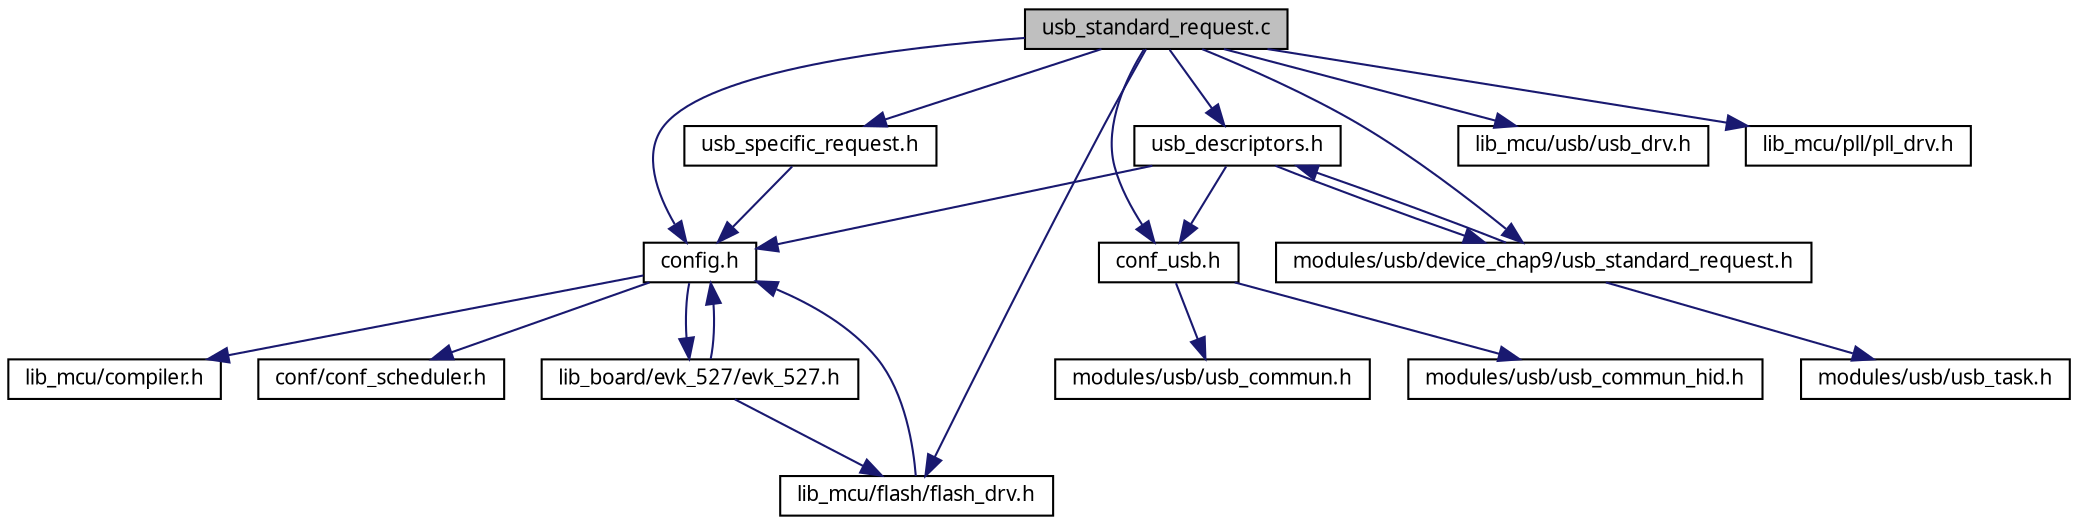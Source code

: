 digraph G
{
  edge [fontname="FreeSans.ttf",fontsize=10,labelfontname="FreeSans.ttf",labelfontsize=10];
  node [fontname="FreeSans.ttf",fontsize=10,shape=record];
  Node1 [label="usb_standard_request.c",height=0.2,width=0.4,color="black", fillcolor="grey75", style="filled" fontcolor="black"];
  Node1 -> Node2 [color="midnightblue",fontsize=10,style="solid",fontname="FreeSans.ttf"];
  Node2 [label="config.h",height=0.2,width=0.4,color="black", fillcolor="white", style="filled",URL="$a00020.html"];
  Node2 -> Node3 [color="midnightblue",fontsize=10,style="solid",fontname="FreeSans.ttf"];
  Node3 [label="lib_mcu/compiler.h",height=0.2,width=0.4,color="black", fillcolor="white", style="filled",URL="$a00017.html"];
  Node2 -> Node4 [color="midnightblue",fontsize=10,style="solid",fontname="FreeSans.ttf"];
  Node4 [label="conf/conf_scheduler.h",height=0.2,width=0.4,color="black", fillcolor="white", style="filled",URL="$a00018.html"];
  Node2 -> Node5 [color="midnightblue",fontsize=10,style="solid",fontname="FreeSans.ttf"];
  Node5 [label="lib_board/evk_527/evk_527.h",height=0.2,width=0.4,color="black", fillcolor="white", style="filled",URL="$a00021.html"];
  Node5 -> Node2 [color="midnightblue",fontsize=10,style="solid",fontname="FreeSans.ttf"];
  Node5 -> Node6 [color="midnightblue",fontsize=10,style="solid",fontname="FreeSans.ttf"];
  Node6 [label="lib_mcu/flash/flash_drv.h",height=0.2,width=0.4,color="black", fillcolor="white", style="filled",URL="$a00022.html"];
  Node6 -> Node2 [color="midnightblue",fontsize=10,style="solid",fontname="FreeSans.ttf"];
  Node1 -> Node7 [color="midnightblue",fontsize=10,style="solid",fontname="FreeSans.ttf"];
  Node7 [label="conf_usb.h",height=0.2,width=0.4,color="black", fillcolor="white", style="filled",URL="$a00019.html"];
  Node7 -> Node8 [color="midnightblue",fontsize=10,style="solid",fontname="FreeSans.ttf"];
  Node8 [label="modules/usb/usb_commun.h",height=0.2,width=0.4,color="black", fillcolor="white", style="filled",URL="$a00034.html"];
  Node7 -> Node9 [color="midnightblue",fontsize=10,style="solid",fontname="FreeSans.ttf"];
  Node9 [label="modules/usb/usb_commun_hid.h",height=0.2,width=0.4,color="black", fillcolor="white", style="filled",URL="$a00035.html"];
  Node1 -> Node10 [color="midnightblue",fontsize=10,style="solid",fontname="FreeSans.ttf"];
  Node10 [label="lib_mcu/usb/usb_drv.h",height=0.2,width=0.4,color="black", fillcolor="white", style="filled",URL="$a00041.html"];
  Node1 -> Node11 [color="midnightblue",fontsize=10,style="solid",fontname="FreeSans.ttf"];
  Node11 [label="lib_mcu/pll/pll_drv.h",height=0.2,width=0.4,color="black", fillcolor="white", style="filled",URL="$a00027.html"];
  Node1 -> Node12 [color="midnightblue",fontsize=10,style="solid",fontname="FreeSans.ttf"];
  Node12 [label="usb_descriptors.h",height=0.2,width=0.4,color="black", fillcolor="white", style="filled",URL="$a00037.html"];
  Node12 -> Node2 [color="midnightblue",fontsize=10,style="solid",fontname="FreeSans.ttf"];
  Node12 -> Node13 [color="midnightblue",fontsize=10,style="solid",fontname="FreeSans.ttf"];
  Node13 [label="modules/usb/device_chap9/usb_standard_request.h",height=0.2,width=0.4,color="black", fillcolor="white", style="filled",URL="$a00045.html"];
  Node13 -> Node14 [color="midnightblue",fontsize=10,style="solid",fontname="FreeSans.ttf"];
  Node14 [label="modules/usb/usb_task.h",height=0.2,width=0.4,color="black", fillcolor="white", style="filled",URL="$a00047.html"];
  Node13 -> Node12 [color="midnightblue",fontsize=10,style="solid",fontname="FreeSans.ttf"];
  Node12 -> Node7 [color="midnightblue",fontsize=10,style="solid",fontname="FreeSans.ttf"];
  Node1 -> Node13 [color="midnightblue",fontsize=10,style="solid",fontname="FreeSans.ttf"];
  Node1 -> Node15 [color="midnightblue",fontsize=10,style="solid",fontname="FreeSans.ttf"];
  Node15 [label="usb_specific_request.h",height=0.2,width=0.4,color="black", fillcolor="white", style="filled",URL="$a00043.html"];
  Node15 -> Node2 [color="midnightblue",fontsize=10,style="solid",fontname="FreeSans.ttf"];
  Node1 -> Node6 [color="midnightblue",fontsize=10,style="solid",fontname="FreeSans.ttf"];
}

